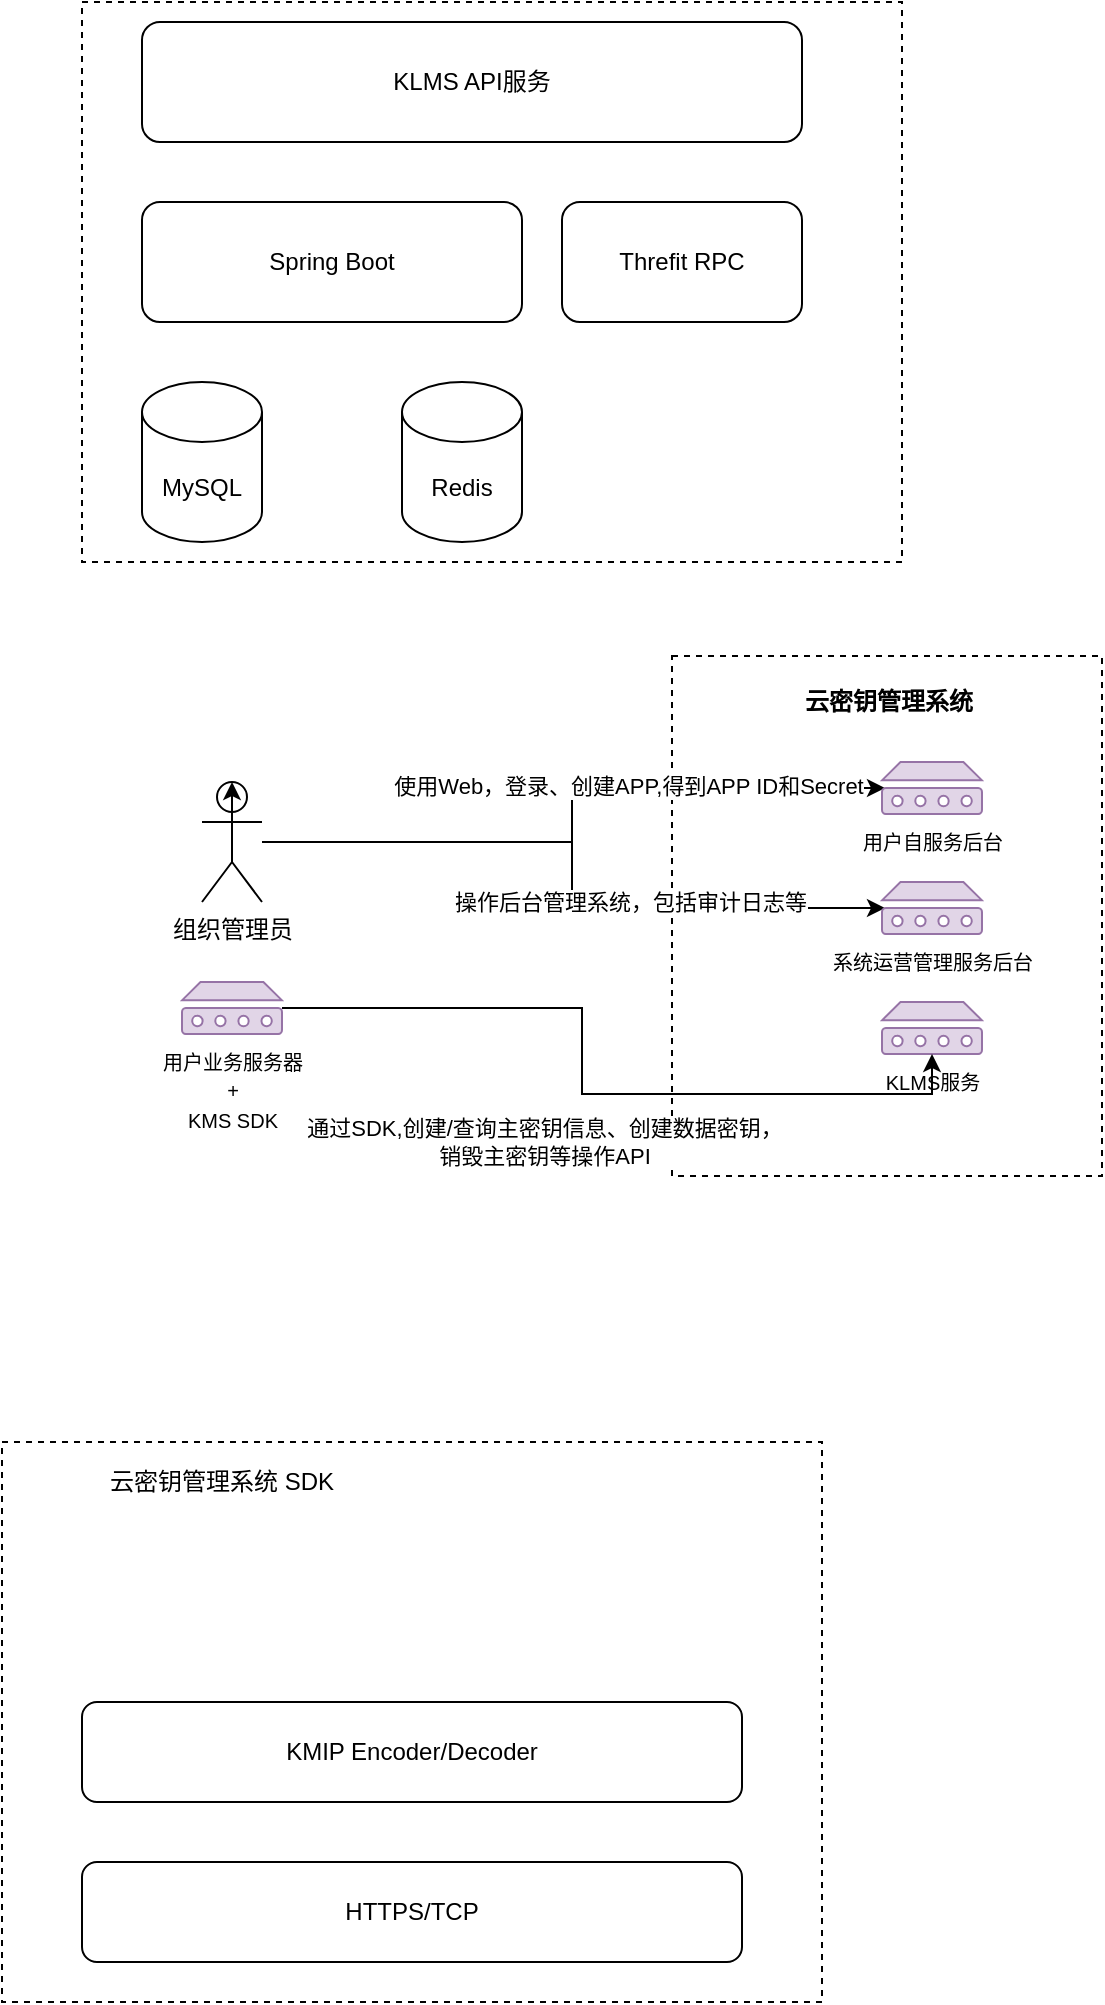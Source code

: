 <mxfile version="14.6.3" type="github">
  <diagram id="Ost19GGUzA_I3IMaP9q7" name="Page-1">
    <mxGraphModel dx="945" dy="1848" grid="1" gridSize="10" guides="1" tooltips="1" connect="1" arrows="1" fold="1" page="1" pageScale="1" pageWidth="827" pageHeight="1169" math="0" shadow="0">
      <root>
        <mxCell id="0" />
        <mxCell id="1" parent="0" />
        <mxCell id="-LMuFsVPMDTjcg5neoZX-1" value="" style="rounded=0;whiteSpace=wrap;html=1;dashed=1;" vertex="1" parent="1">
          <mxGeometry x="100" y="-190" width="410" height="280" as="geometry" />
        </mxCell>
        <mxCell id="QgCOeL-p_vlZ4WeEQOBY-24" value="" style="rounded=0;whiteSpace=wrap;html=1;dashed=1;" parent="1" vertex="1">
          <mxGeometry x="140" y="-910" width="410" height="280" as="geometry" />
        </mxCell>
        <mxCell id="QgCOeL-p_vlZ4WeEQOBY-1" value="" style="rounded=0;whiteSpace=wrap;html=1;dashed=1;" parent="1" vertex="1">
          <mxGeometry x="435" y="-583" width="215" height="260" as="geometry" />
        </mxCell>
        <mxCell id="QgCOeL-p_vlZ4WeEQOBY-2" style="edgeStyle=orthogonalEdgeStyle;rounded=0;orthogonalLoop=1;jettySize=auto;html=1;entryX=0.03;entryY=0.5;entryDx=0;entryDy=0;entryPerimeter=0;" parent="1" source="QgCOeL-p_vlZ4WeEQOBY-4" target="QgCOeL-p_vlZ4WeEQOBY-5" edge="1">
          <mxGeometry relative="1" as="geometry">
            <mxPoint x="420" y="-470" as="targetPoint" />
          </mxGeometry>
        </mxCell>
        <mxCell id="QgCOeL-p_vlZ4WeEQOBY-3" value="使用Web，登录、创建APP,得到APP ID和Secret" style="edgeLabel;html=1;align=center;verticalAlign=middle;resizable=0;points=[];" parent="QgCOeL-p_vlZ4WeEQOBY-2" vertex="1" connectable="0">
          <mxGeometry x="0.241" y="1" relative="1" as="geometry">
            <mxPoint as="offset" />
          </mxGeometry>
        </mxCell>
        <mxCell id="QgCOeL-p_vlZ4WeEQOBY-15" style="edgeStyle=orthogonalEdgeStyle;rounded=0;orthogonalLoop=1;jettySize=auto;html=1;entryX=0.03;entryY=0.5;entryDx=0;entryDy=0;entryPerimeter=0;" parent="1" source="QgCOeL-p_vlZ4WeEQOBY-4" target="QgCOeL-p_vlZ4WeEQOBY-13" edge="1">
          <mxGeometry relative="1" as="geometry" />
        </mxCell>
        <mxCell id="QgCOeL-p_vlZ4WeEQOBY-16" value="操作后台管理系统，包括审计日志等" style="edgeLabel;html=1;align=center;verticalAlign=middle;resizable=0;points=[];" parent="QgCOeL-p_vlZ4WeEQOBY-15" vertex="1" connectable="0">
          <mxGeometry x="0.26" y="3" relative="1" as="geometry">
            <mxPoint as="offset" />
          </mxGeometry>
        </mxCell>
        <mxCell id="QgCOeL-p_vlZ4WeEQOBY-4" value="组织管理员" style="shape=umlActor;verticalLabelPosition=bottom;verticalAlign=top;html=1;outlineConnect=0;" parent="1" vertex="1">
          <mxGeometry x="200" y="-520" width="30" height="60" as="geometry" />
        </mxCell>
        <mxCell id="QgCOeL-p_vlZ4WeEQOBY-5" value="&lt;font size=&quot;1&quot;&gt;用户自服务后台&lt;br&gt;&lt;/font&gt;" style="aspect=fixed;pointerEvents=1;shadow=0;dashed=0;html=1;strokeColor=#9673a6;labelPosition=center;verticalLabelPosition=bottom;verticalAlign=top;align=center;fillColor=#e1d5e7;shape=mxgraph.mscae.enterprise.device" parent="1" vertex="1">
          <mxGeometry x="540" y="-530" width="50" height="26" as="geometry" />
        </mxCell>
        <mxCell id="QgCOeL-p_vlZ4WeEQOBY-6" style="edgeStyle=orthogonalEdgeStyle;rounded=0;orthogonalLoop=1;jettySize=auto;html=1;exitX=0.5;exitY=1;exitDx=0;exitDy=0;exitPerimeter=0;" parent="1" source="QgCOeL-p_vlZ4WeEQOBY-5" target="QgCOeL-p_vlZ4WeEQOBY-5" edge="1">
          <mxGeometry relative="1" as="geometry" />
        </mxCell>
        <mxCell id="QgCOeL-p_vlZ4WeEQOBY-7" value="&lt;span style=&quot;font-size: 12px&quot;&gt;云密钥管理系统&lt;/span&gt;" style="text;strokeColor=none;fillColor=none;html=1;fontSize=24;fontStyle=1;verticalAlign=middle;align=center;dashed=1;" parent="1" vertex="1">
          <mxGeometry x="462.5" y="-584" width="160" height="40" as="geometry" />
        </mxCell>
        <mxCell id="QgCOeL-p_vlZ4WeEQOBY-8" value="&lt;font size=&quot;1&quot;&gt;KLMS服务&lt;br&gt;&lt;/font&gt;" style="aspect=fixed;pointerEvents=1;shadow=0;dashed=0;html=1;strokeColor=#9673a6;labelPosition=center;verticalLabelPosition=bottom;verticalAlign=top;align=center;fillColor=#e1d5e7;shape=mxgraph.mscae.enterprise.device" parent="1" vertex="1">
          <mxGeometry x="540" y="-410" width="50" height="26" as="geometry" />
        </mxCell>
        <mxCell id="QgCOeL-p_vlZ4WeEQOBY-9" style="edgeStyle=orthogonalEdgeStyle;rounded=0;orthogonalLoop=1;jettySize=auto;html=1;entryX=0.5;entryY=1;entryDx=0;entryDy=0;entryPerimeter=0;" parent="1" source="QgCOeL-p_vlZ4WeEQOBY-11" target="QgCOeL-p_vlZ4WeEQOBY-8" edge="1">
          <mxGeometry relative="1" as="geometry" />
        </mxCell>
        <mxCell id="QgCOeL-p_vlZ4WeEQOBY-10" value="通过SDK,创建/查询主密钥信息、创建数据密钥，&lt;br&gt;销毁主密钥等操作API" style="edgeLabel;html=1;align=center;verticalAlign=middle;resizable=0;points=[];" parent="QgCOeL-p_vlZ4WeEQOBY-9" vertex="1" connectable="0">
          <mxGeometry x="0.035" y="4" relative="1" as="geometry">
            <mxPoint x="-27" y="28" as="offset" />
          </mxGeometry>
        </mxCell>
        <mxCell id="QgCOeL-p_vlZ4WeEQOBY-11" value="&lt;font size=&quot;1&quot;&gt;用户业务服务器&lt;br&gt;+&lt;br&gt;KMS SDK&lt;br&gt;&lt;/font&gt;" style="aspect=fixed;pointerEvents=1;shadow=0;dashed=0;html=1;strokeColor=#9673a6;labelPosition=center;verticalLabelPosition=bottom;verticalAlign=top;align=center;fillColor=#e1d5e7;shape=mxgraph.mscae.enterprise.device" parent="1" vertex="1">
          <mxGeometry x="190" y="-420" width="50" height="26" as="geometry" />
        </mxCell>
        <mxCell id="QgCOeL-p_vlZ4WeEQOBY-12" style="edgeStyle=orthogonalEdgeStyle;rounded=0;orthogonalLoop=1;jettySize=auto;html=1;exitX=0.5;exitY=0.5;exitDx=0;exitDy=0;exitPerimeter=0;entryX=0.5;entryY=0;entryDx=0;entryDy=0;entryPerimeter=0;" parent="1" source="QgCOeL-p_vlZ4WeEQOBY-4" target="QgCOeL-p_vlZ4WeEQOBY-4" edge="1">
          <mxGeometry relative="1" as="geometry" />
        </mxCell>
        <mxCell id="QgCOeL-p_vlZ4WeEQOBY-13" value="&lt;font size=&quot;1&quot;&gt;系统运营管理服务后台&lt;br&gt;&lt;/font&gt;" style="aspect=fixed;pointerEvents=1;shadow=0;dashed=0;html=1;strokeColor=#9673a6;labelPosition=center;verticalLabelPosition=bottom;verticalAlign=top;align=center;fillColor=#e1d5e7;shape=mxgraph.mscae.enterprise.device" parent="1" vertex="1">
          <mxGeometry x="540" y="-470" width="50" height="26" as="geometry" />
        </mxCell>
        <mxCell id="QgCOeL-p_vlZ4WeEQOBY-18" value="Spring Boot" style="rounded=1;whiteSpace=wrap;html=1;" parent="1" vertex="1">
          <mxGeometry x="170" y="-810" width="190" height="60" as="geometry" />
        </mxCell>
        <mxCell id="QgCOeL-p_vlZ4WeEQOBY-20" value="MySQL" style="shape=cylinder3;whiteSpace=wrap;html=1;boundedLbl=1;backgroundOutline=1;size=15;" parent="1" vertex="1">
          <mxGeometry x="170" y="-720" width="60" height="80" as="geometry" />
        </mxCell>
        <mxCell id="QgCOeL-p_vlZ4WeEQOBY-21" value="Redis" style="shape=cylinder3;whiteSpace=wrap;html=1;boundedLbl=1;backgroundOutline=1;size=15;" parent="1" vertex="1">
          <mxGeometry x="300" y="-720" width="60" height="80" as="geometry" />
        </mxCell>
        <mxCell id="QgCOeL-p_vlZ4WeEQOBY-22" value="Threfit RPC" style="rounded=1;whiteSpace=wrap;html=1;" parent="1" vertex="1">
          <mxGeometry x="380" y="-810" width="120" height="60" as="geometry" />
        </mxCell>
        <mxCell id="QgCOeL-p_vlZ4WeEQOBY-23" value="KLMS API服务" style="rounded=1;whiteSpace=wrap;html=1;" parent="1" vertex="1">
          <mxGeometry x="170" y="-900" width="330" height="60" as="geometry" />
        </mxCell>
        <mxCell id="-LMuFsVPMDTjcg5neoZX-2" value="KMIP Encoder/Decoder" style="rounded=1;whiteSpace=wrap;html=1;" vertex="1" parent="1">
          <mxGeometry x="140" y="-60" width="330" height="50" as="geometry" />
        </mxCell>
        <mxCell id="-LMuFsVPMDTjcg5neoZX-3" value="云密钥管理系统 SDK" style="text;html=1;strokeColor=none;fillColor=none;align=center;verticalAlign=middle;whiteSpace=wrap;rounded=0;" vertex="1" parent="1">
          <mxGeometry x="110" y="-180" width="200" height="20" as="geometry" />
        </mxCell>
        <mxCell id="-LMuFsVPMDTjcg5neoZX-4" value="HTTPS/TCP" style="rounded=1;whiteSpace=wrap;html=1;" vertex="1" parent="1">
          <mxGeometry x="140" y="20" width="330" height="50" as="geometry" />
        </mxCell>
      </root>
    </mxGraphModel>
  </diagram>
</mxfile>
